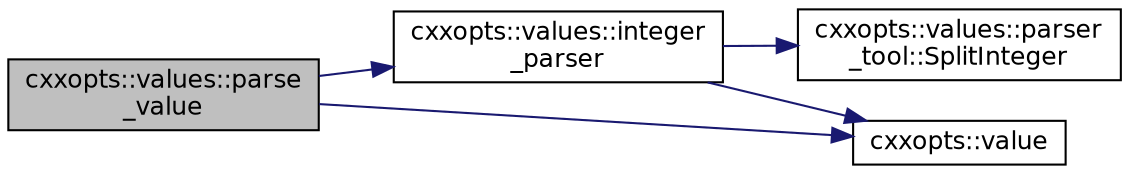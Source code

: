 digraph "cxxopts::values::parse_value"
{
 // INTERACTIVE_SVG=YES
 // LATEX_PDF_SIZE
  edge [fontname="Helvetica",fontsize="12",labelfontname="Helvetica",labelfontsize="12"];
  node [fontname="Helvetica",fontsize="12",shape=record];
  rankdir="LR";
  Node1 [label="cxxopts::values::parse\l_value",height=0.2,width=0.4,color="black", fillcolor="grey75", style="filled", fontcolor="black",tooltip=" "];
  Node1 -> Node2 [color="midnightblue",fontsize="12",style="solid",fontname="Helvetica"];
  Node2 [label="cxxopts::values::integer\l_parser",height=0.2,width=0.4,color="black", fillcolor="white", style="filled",URL="$a00055.html#a2e205dc91741b7dde43b825da60c9f4c",tooltip=" "];
  Node2 -> Node3 [color="midnightblue",fontsize="12",style="solid",fontname="Helvetica"];
  Node3 [label="cxxopts::values::parser\l_tool::SplitInteger",height=0.2,width=0.4,color="black", fillcolor="white", style="filled",URL="$a00056.html#a7912e06f8258eb2a618ba94a7ede46d4",tooltip=" "];
  Node2 -> Node4 [color="midnightblue",fontsize="12",style="solid",fontname="Helvetica"];
  Node4 [label="cxxopts::value",height=0.2,width=0.4,color="black", fillcolor="white", style="filled",URL="$a00053.html#a6b58e451713ebbf12866c1cd8e0a66ab",tooltip=" "];
  Node1 -> Node4 [color="midnightblue",fontsize="12",style="solid",fontname="Helvetica"];
}
